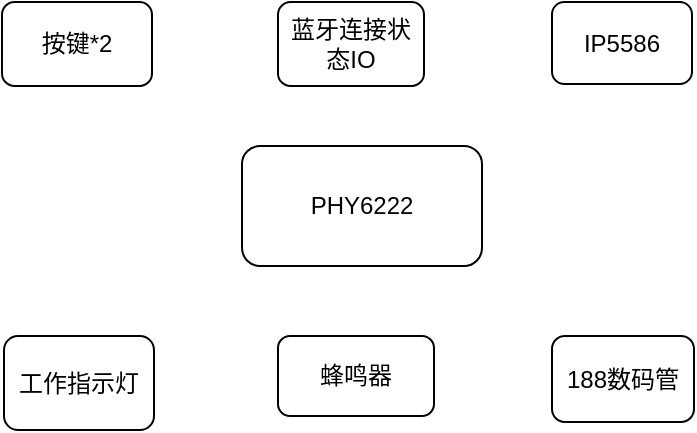 <mxfile version="16.5.6" type="github">
  <diagram id="LEmtDCH_rk8Sx9dJpY-e" name="Page-1">
    <mxGraphModel dx="1422" dy="762" grid="0" gridSize="10" guides="1" tooltips="1" connect="1" arrows="1" fold="1" page="1" pageScale="1" pageWidth="827" pageHeight="1169" math="0" shadow="0">
      <root>
        <mxCell id="0" />
        <mxCell id="1" parent="0" />
        <mxCell id="ZpJ0VBWsio0nk-9sUjNW-1" value="PHY6222" style="rounded=1;whiteSpace=wrap;html=1;" parent="1" vertex="1">
          <mxGeometry x="357" y="358" width="120" height="60" as="geometry" />
        </mxCell>
        <mxCell id="ZpJ0VBWsio0nk-9sUjNW-2" value="按键*2" style="rounded=1;whiteSpace=wrap;html=1;" parent="1" vertex="1">
          <mxGeometry x="237" y="286" width="75" height="42" as="geometry" />
        </mxCell>
        <mxCell id="ZpJ0VBWsio0nk-9sUjNW-3" value="蜂鸣器" style="rounded=1;whiteSpace=wrap;html=1;" parent="1" vertex="1">
          <mxGeometry x="375" y="453" width="78" height="40" as="geometry" />
        </mxCell>
        <mxCell id="ZpJ0VBWsio0nk-9sUjNW-4" value="工作指示灯" style="rounded=1;whiteSpace=wrap;html=1;" parent="1" vertex="1">
          <mxGeometry x="238" y="453" width="75" height="47" as="geometry" />
        </mxCell>
        <mxCell id="ZpJ0VBWsio0nk-9sUjNW-5" value="蓝牙连接状态IO" style="rounded=1;whiteSpace=wrap;html=1;" parent="1" vertex="1">
          <mxGeometry x="375" y="286" width="73" height="42" as="geometry" />
        </mxCell>
        <mxCell id="ZpJ0VBWsio0nk-9sUjNW-6" value="188数码管" style="rounded=1;whiteSpace=wrap;html=1;" parent="1" vertex="1">
          <mxGeometry x="512" y="453" width="71" height="43" as="geometry" />
        </mxCell>
        <mxCell id="DjUwBBqmj47gVqZh7mE5-1" value="IP5586" style="rounded=1;whiteSpace=wrap;html=1;" vertex="1" parent="1">
          <mxGeometry x="512" y="286" width="70" height="41" as="geometry" />
        </mxCell>
      </root>
    </mxGraphModel>
  </diagram>
</mxfile>
